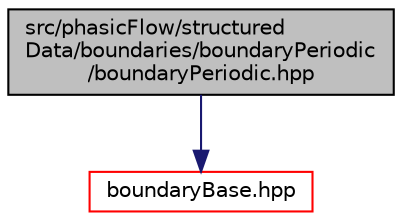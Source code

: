 digraph "src/phasicFlow/structuredData/boundaries/boundaryPeriodic/boundaryPeriodic.hpp"
{
 // LATEX_PDF_SIZE
  edge [fontname="Helvetica",fontsize="10",labelfontname="Helvetica",labelfontsize="10"];
  node [fontname="Helvetica",fontsize="10",shape=record];
  Node1 [label="src/phasicFlow/structured\lData/boundaries/boundaryPeriodic\l/boundaryPeriodic.hpp",height=0.2,width=0.4,color="black", fillcolor="grey75", style="filled", fontcolor="black",tooltip=" "];
  Node1 -> Node2 [color="midnightblue",fontsize="10",style="solid",fontname="Helvetica"];
  Node2 [label="boundaryBase.hpp",height=0.2,width=0.4,color="red", fillcolor="white", style="filled",URL="$boundaryBase_8hpp.html",tooltip=" "];
}
